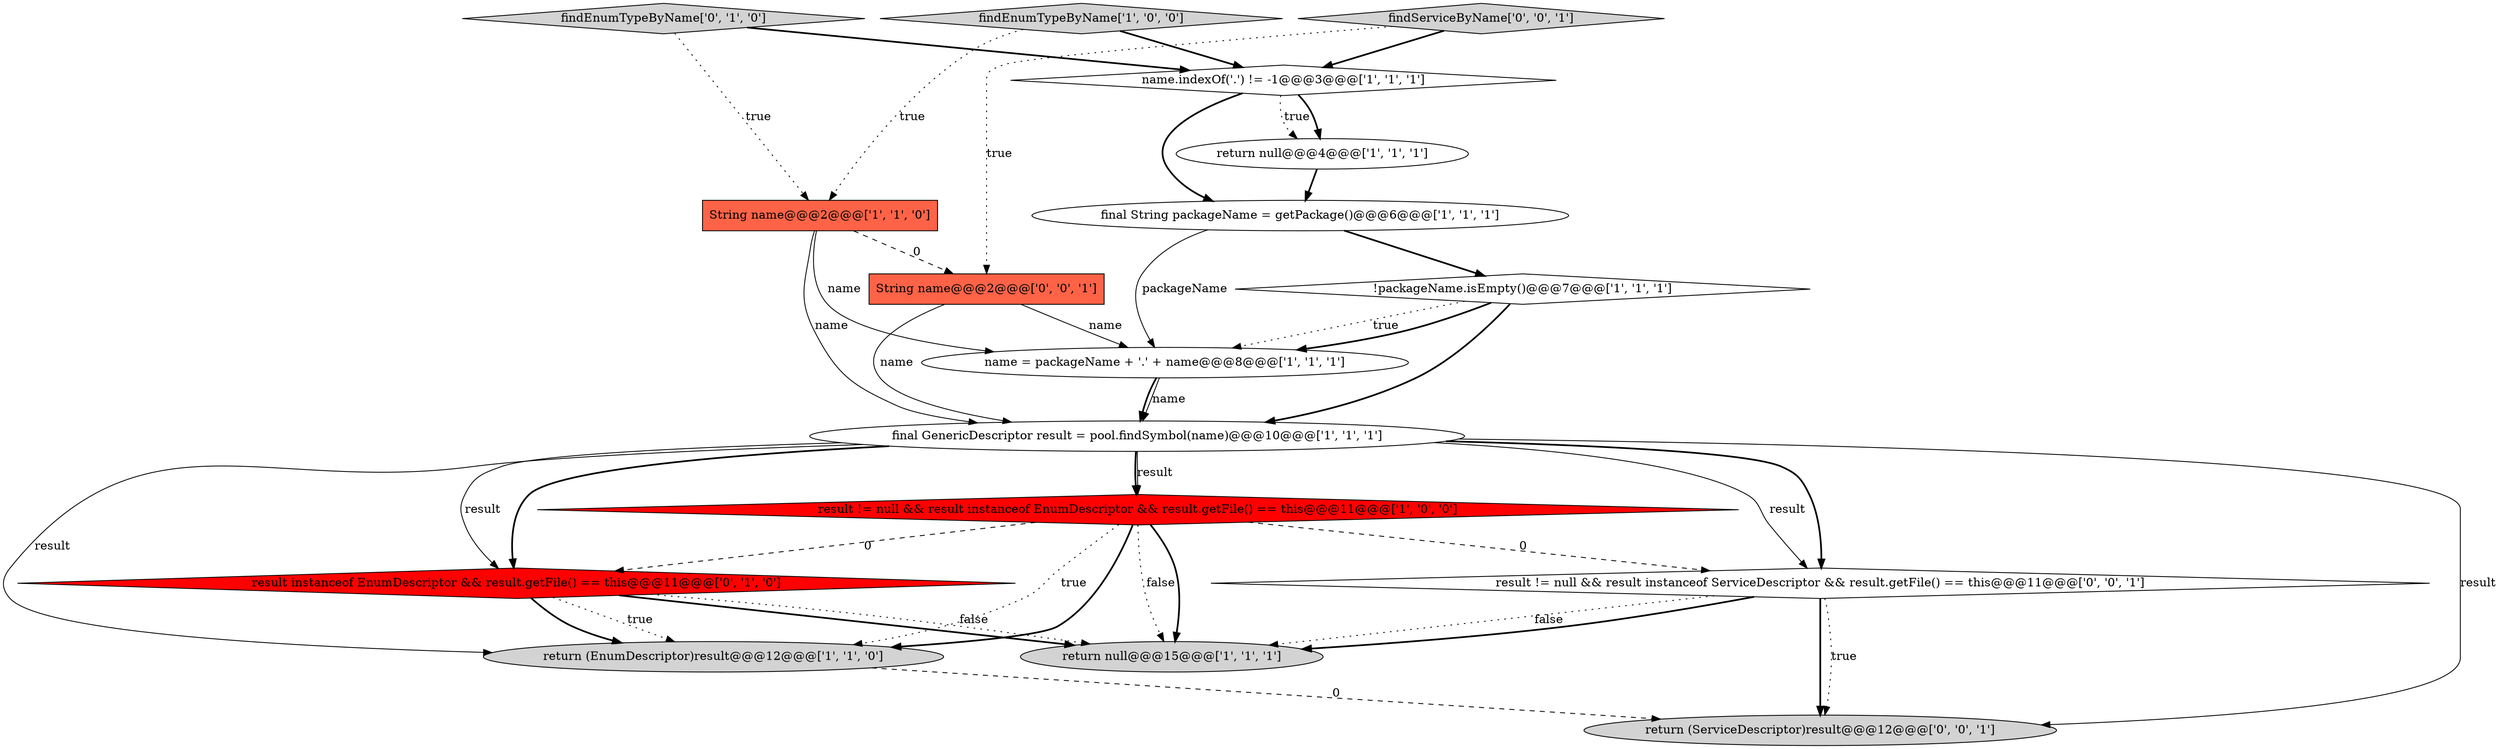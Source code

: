 digraph {
6 [style = filled, label = "return (EnumDescriptor)result@@@12@@@['1', '1', '0']", fillcolor = lightgray, shape = ellipse image = "AAA0AAABBB1BBB"];
1 [style = filled, label = "name = packageName + '.' + name@@@8@@@['1', '1', '1']", fillcolor = white, shape = ellipse image = "AAA0AAABBB1BBB"];
8 [style = filled, label = "String name@@@2@@@['1', '1', '0']", fillcolor = tomato, shape = box image = "AAA0AAABBB1BBB"];
2 [style = filled, label = "final GenericDescriptor result = pool.findSymbol(name)@@@10@@@['1', '1', '1']", fillcolor = white, shape = ellipse image = "AAA0AAABBB1BBB"];
15 [style = filled, label = "findServiceByName['0', '0', '1']", fillcolor = lightgray, shape = diamond image = "AAA0AAABBB3BBB"];
4 [style = filled, label = "name.indexOf('.') != -1@@@3@@@['1', '1', '1']", fillcolor = white, shape = diamond image = "AAA0AAABBB1BBB"];
7 [style = filled, label = "return null@@@4@@@['1', '1', '1']", fillcolor = white, shape = ellipse image = "AAA0AAABBB1BBB"];
11 [style = filled, label = "result instanceof EnumDescriptor && result.getFile() == this@@@11@@@['0', '1', '0']", fillcolor = red, shape = diamond image = "AAA1AAABBB2BBB"];
13 [style = filled, label = "String name@@@2@@@['0', '0', '1']", fillcolor = tomato, shape = box image = "AAA0AAABBB3BBB"];
0 [style = filled, label = "final String packageName = getPackage()@@@6@@@['1', '1', '1']", fillcolor = white, shape = ellipse image = "AAA0AAABBB1BBB"];
14 [style = filled, label = "result != null && result instanceof ServiceDescriptor && result.getFile() == this@@@11@@@['0', '0', '1']", fillcolor = white, shape = diamond image = "AAA0AAABBB3BBB"];
16 [style = filled, label = "return (ServiceDescriptor)result@@@12@@@['0', '0', '1']", fillcolor = lightgray, shape = ellipse image = "AAA0AAABBB3BBB"];
9 [style = filled, label = "return null@@@15@@@['1', '1', '1']", fillcolor = lightgray, shape = ellipse image = "AAA0AAABBB1BBB"];
3 [style = filled, label = "result != null && result instanceof EnumDescriptor && result.getFile() == this@@@11@@@['1', '0', '0']", fillcolor = red, shape = diamond image = "AAA1AAABBB1BBB"];
5 [style = filled, label = "!packageName.isEmpty()@@@7@@@['1', '1', '1']", fillcolor = white, shape = diamond image = "AAA0AAABBB1BBB"];
12 [style = filled, label = "findEnumTypeByName['0', '1', '0']", fillcolor = lightgray, shape = diamond image = "AAA0AAABBB2BBB"];
10 [style = filled, label = "findEnumTypeByName['1', '0', '0']", fillcolor = lightgray, shape = diamond image = "AAA0AAABBB1BBB"];
14->16 [style = bold, label=""];
2->6 [style = solid, label="result"];
10->8 [style = dotted, label="true"];
13->1 [style = solid, label="name"];
3->9 [style = dotted, label="false"];
12->8 [style = dotted, label="true"];
1->2 [style = solid, label="name"];
2->3 [style = bold, label=""];
5->1 [style = dotted, label="true"];
11->6 [style = bold, label=""];
8->2 [style = solid, label="name"];
4->7 [style = dotted, label="true"];
3->6 [style = bold, label=""];
7->0 [style = bold, label=""];
3->6 [style = dotted, label="true"];
11->9 [style = bold, label=""];
8->1 [style = solid, label="name"];
4->7 [style = bold, label=""];
2->16 [style = solid, label="result"];
4->0 [style = bold, label=""];
15->13 [style = dotted, label="true"];
8->13 [style = dashed, label="0"];
13->2 [style = solid, label="name"];
2->11 [style = solid, label="result"];
14->16 [style = dotted, label="true"];
3->9 [style = bold, label=""];
5->1 [style = bold, label=""];
5->2 [style = bold, label=""];
6->16 [style = dashed, label="0"];
14->9 [style = dotted, label="false"];
12->4 [style = bold, label=""];
11->6 [style = dotted, label="true"];
11->9 [style = dotted, label="false"];
2->14 [style = bold, label=""];
15->4 [style = bold, label=""];
10->4 [style = bold, label=""];
14->9 [style = bold, label=""];
1->2 [style = bold, label=""];
3->14 [style = dashed, label="0"];
2->3 [style = solid, label="result"];
2->14 [style = solid, label="result"];
2->11 [style = bold, label=""];
0->5 [style = bold, label=""];
3->11 [style = dashed, label="0"];
0->1 [style = solid, label="packageName"];
}
